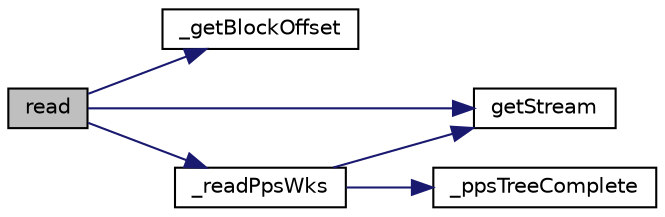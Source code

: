 digraph "read"
{
  edge [fontname="Helvetica",fontsize="10",labelfontname="Helvetica",labelfontsize="10"];
  node [fontname="Helvetica",fontsize="10",shape=record];
  rankdir="LR";
  Node41 [label="read",height=0.2,width=0.4,color="black", fillcolor="grey75", style="filled", fontcolor="black"];
  Node41 -> Node42 [color="midnightblue",fontsize="10",style="solid",fontname="Helvetica"];
  Node42 [label="_getBlockOffset",height=0.2,width=0.4,color="black", fillcolor="white", style="filled",URL="$class_p_h_p_excel___shared___o_l_e.html#a63c151c808a15f06d6f47c9d0262be3e"];
  Node41 -> Node43 [color="midnightblue",fontsize="10",style="solid",fontname="Helvetica"];
  Node43 [label="getStream",height=0.2,width=0.4,color="black", fillcolor="white", style="filled",URL="$class_p_h_p_excel___shared___o_l_e.html#aa6d18a0d5b2f71d5ffab436daa7eedad"];
  Node41 -> Node44 [color="midnightblue",fontsize="10",style="solid",fontname="Helvetica"];
  Node44 [label="_readPpsWks",height=0.2,width=0.4,color="black", fillcolor="white", style="filled",URL="$class_p_h_p_excel___shared___o_l_e.html#a9d245ea4e9fa5b595f06199c3d8d1dfa"];
  Node44 -> Node43 [color="midnightblue",fontsize="10",style="solid",fontname="Helvetica"];
  Node44 -> Node45 [color="midnightblue",fontsize="10",style="solid",fontname="Helvetica"];
  Node45 [label="_ppsTreeComplete",height=0.2,width=0.4,color="black", fillcolor="white", style="filled",URL="$class_p_h_p_excel___shared___o_l_e.html#a48cc0a3cf01af7b03810b8d84ae1b475"];
}
